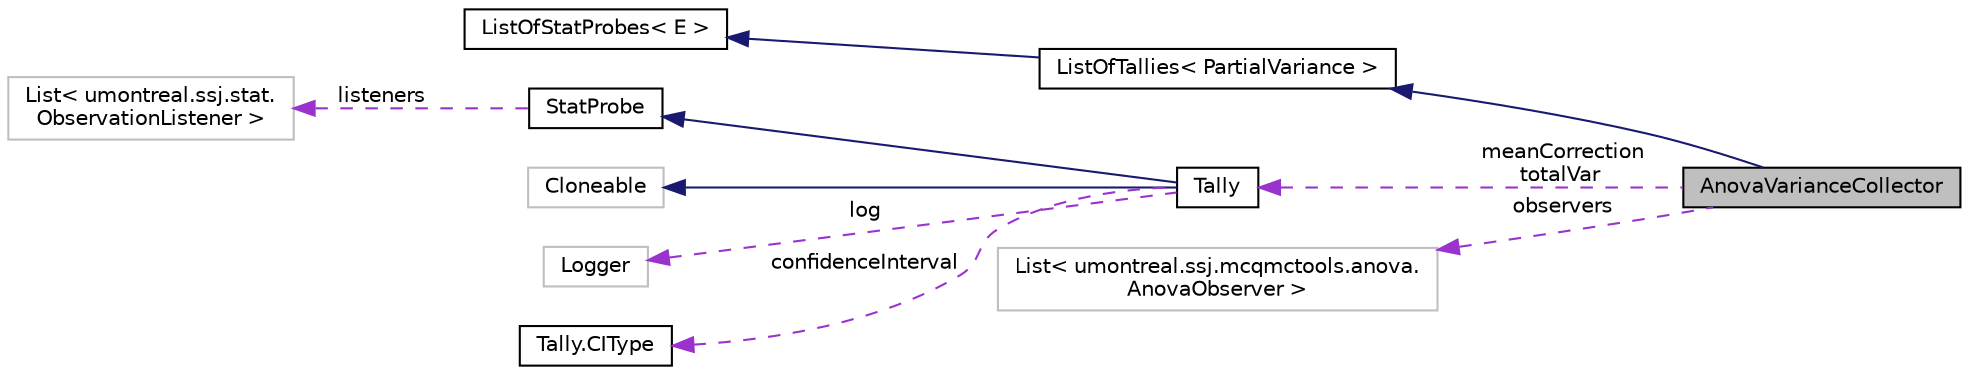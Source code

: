 digraph "AnovaVarianceCollector"
{
 // INTERACTIVE_SVG=YES
  bgcolor="transparent";
  edge [fontname="Helvetica",fontsize="10",labelfontname="Helvetica",labelfontsize="10"];
  node [fontname="Helvetica",fontsize="10",shape=record];
  rankdir="LR";
  Node3 [label="AnovaVarianceCollector",height=0.2,width=0.4,color="black", fillcolor="grey75", style="filled", fontcolor="black"];
  Node4 -> Node3 [dir="back",color="midnightblue",fontsize="10",style="solid",fontname="Helvetica"];
  Node4 [label="ListOfTallies\< PartialVariance \>",height=0.2,width=0.4,color="black",URL="$db/d52/classumontreal_1_1ssj_1_1stat_1_1list_1_1ListOfTallies.html",tooltip="Represents a list of tally statistical collectors. "];
  Node5 -> Node4 [dir="back",color="midnightblue",fontsize="10",style="solid",fontname="Helvetica"];
  Node5 [label="ListOfStatProbes\< E \>",height=0.2,width=0.4,color="black",URL="$dc/d24/classumontreal_1_1ssj_1_1stat_1_1list_1_1ListOfStatProbes.html"];
  Node6 -> Node3 [dir="back",color="darkorchid3",fontsize="10",style="dashed",label=" meanCorrection\ntotalVar" ,fontname="Helvetica"];
  Node6 [label="Tally",height=0.2,width=0.4,color="black",URL="$d8/d54/classumontreal_1_1ssj_1_1stat_1_1Tally.html",tooltip="A subclass of StatProbe. "];
  Node7 -> Node6 [dir="back",color="midnightblue",fontsize="10",style="solid",fontname="Helvetica"];
  Node7 [label="StatProbe",height=0.2,width=0.4,color="black",URL="$d5/d8e/classumontreal_1_1ssj_1_1stat_1_1StatProbe.html",tooltip="The objects of this class are statistical probes or collectors, which are elementary devices for coll..."];
  Node8 -> Node7 [dir="back",color="darkorchid3",fontsize="10",style="dashed",label=" listeners" ,fontname="Helvetica"];
  Node8 [label="List\< umontreal.ssj.stat.\lObservationListener \>",height=0.2,width=0.4,color="grey75"];
  Node9 -> Node6 [dir="back",color="midnightblue",fontsize="10",style="solid",fontname="Helvetica"];
  Node9 [label="Cloneable",height=0.2,width=0.4,color="grey75"];
  Node10 -> Node6 [dir="back",color="darkorchid3",fontsize="10",style="dashed",label=" log" ,fontname="Helvetica"];
  Node10 [label="Logger",height=0.2,width=0.4,color="grey75"];
  Node11 -> Node6 [dir="back",color="darkorchid3",fontsize="10",style="dashed",label=" confidenceInterval" ,fontname="Helvetica"];
  Node11 [label="Tally.CIType",height=0.2,width=0.4,color="black",URL="$d9/df5/enumumontreal_1_1ssj_1_1stat_1_1Tally_1_1CIType.html"];
  Node12 -> Node3 [dir="back",color="darkorchid3",fontsize="10",style="dashed",label=" observers" ,fontname="Helvetica"];
  Node12 [label="List\< umontreal.ssj.mcqmctools.anova.\lAnovaObserver \>",height=0.2,width=0.4,color="grey75"];
}
